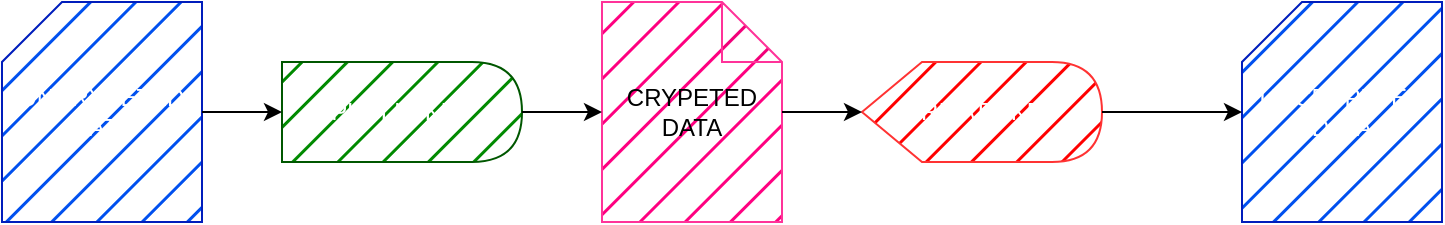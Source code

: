 <mxfile>
    <diagram id="JR51kfBBkCoqazEDlZEo" name="Page-1">
        <mxGraphModel dx="1054" dy="764" grid="1" gridSize="10" guides="1" tooltips="1" connect="1" arrows="1" fold="1" page="1" pageScale="1" pageWidth="850" pageHeight="1100" math="0" shadow="0">
            <root>
                <mxCell id="0"/>
                <mxCell id="1" parent="0"/>
                <mxCell id="2" value="UNCRYPETED&lt;br&gt;DATA" style="shape=card;whiteSpace=wrap;html=1;fillStyle=hatch;strokeColor=#001DBC;fillColor=#0050ef;fontColor=#ffffff;" parent="1" vertex="1">
                    <mxGeometry x="80" y="450" width="100" height="110" as="geometry"/>
                </mxCell>
                <mxCell id="3" value="PRIVATE KEY" style="shape=display;whiteSpace=wrap;html=1;fillStyle=hatch;strokeColor=#FF3333;fillColor=#FF0000;fontColor=#ffffff;" parent="1" vertex="1">
                    <mxGeometry x="510" y="480" width="120" height="50" as="geometry"/>
                </mxCell>
                <mxCell id="4" value="PUBLIC KEY" style="shape=delay;whiteSpace=wrap;html=1;fillStyle=hatch;strokeColor=#005700;fillColor=#008a00;fontColor=#ffffff;" parent="1" vertex="1">
                    <mxGeometry x="220" y="480" width="120" height="50" as="geometry"/>
                </mxCell>
                <mxCell id="8" value="CRYPETED&lt;br&gt;DATA" style="shape=note;whiteSpace=wrap;html=1;backgroundOutline=1;darkOpacity=0.05;fillStyle=hatch;strokeColor=#FF3399;fillColor=#FF0080;gradientColor=none;" parent="1" vertex="1">
                    <mxGeometry x="380" y="450" width="90" height="110" as="geometry"/>
                </mxCell>
                <mxCell id="15" value="UNCRYPETED&lt;br&gt;DATA" style="shape=card;whiteSpace=wrap;html=1;fillStyle=hatch;strokeColor=#001DBC;fillColor=#0050ef;fontColor=#ffffff;" parent="1" vertex="1">
                    <mxGeometry x="700" y="450" width="100" height="110" as="geometry"/>
                </mxCell>
                <mxCell id="17" value="" style="endArrow=classic;html=1;" parent="1" source="2" target="4" edge="1">
                    <mxGeometry width="50" height="50" relative="1" as="geometry">
                        <mxPoint x="530" y="490" as="sourcePoint"/>
                        <mxPoint x="580" y="440" as="targetPoint"/>
                    </mxGeometry>
                </mxCell>
                <mxCell id="18" value="" style="endArrow=classic;html=1;exitX=1;exitY=0.5;exitDx=0;exitDy=0;" parent="1" source="4" target="8" edge="1">
                    <mxGeometry width="50" height="50" relative="1" as="geometry">
                        <mxPoint x="530" y="490" as="sourcePoint"/>
                        <mxPoint x="580" y="440" as="targetPoint"/>
                    </mxGeometry>
                </mxCell>
                <mxCell id="19" value="" style="endArrow=classic;html=1;entryX=0;entryY=0.5;entryDx=0;entryDy=0;entryPerimeter=0;" parent="1" source="8" target="3" edge="1">
                    <mxGeometry width="50" height="50" relative="1" as="geometry">
                        <mxPoint x="530" y="490" as="sourcePoint"/>
                        <mxPoint x="505" y="505" as="targetPoint"/>
                    </mxGeometry>
                </mxCell>
                <mxCell id="22" value="" style="endArrow=classic;html=1;exitX=1;exitY=0.5;exitDx=0;exitDy=0;exitPerimeter=0;" parent="1" source="3" target="15" edge="1">
                    <mxGeometry width="50" height="50" relative="1" as="geometry">
                        <mxPoint x="530" y="490" as="sourcePoint"/>
                        <mxPoint x="580" y="440" as="targetPoint"/>
                    </mxGeometry>
                </mxCell>
            </root>
        </mxGraphModel>
    </diagram>
</mxfile>